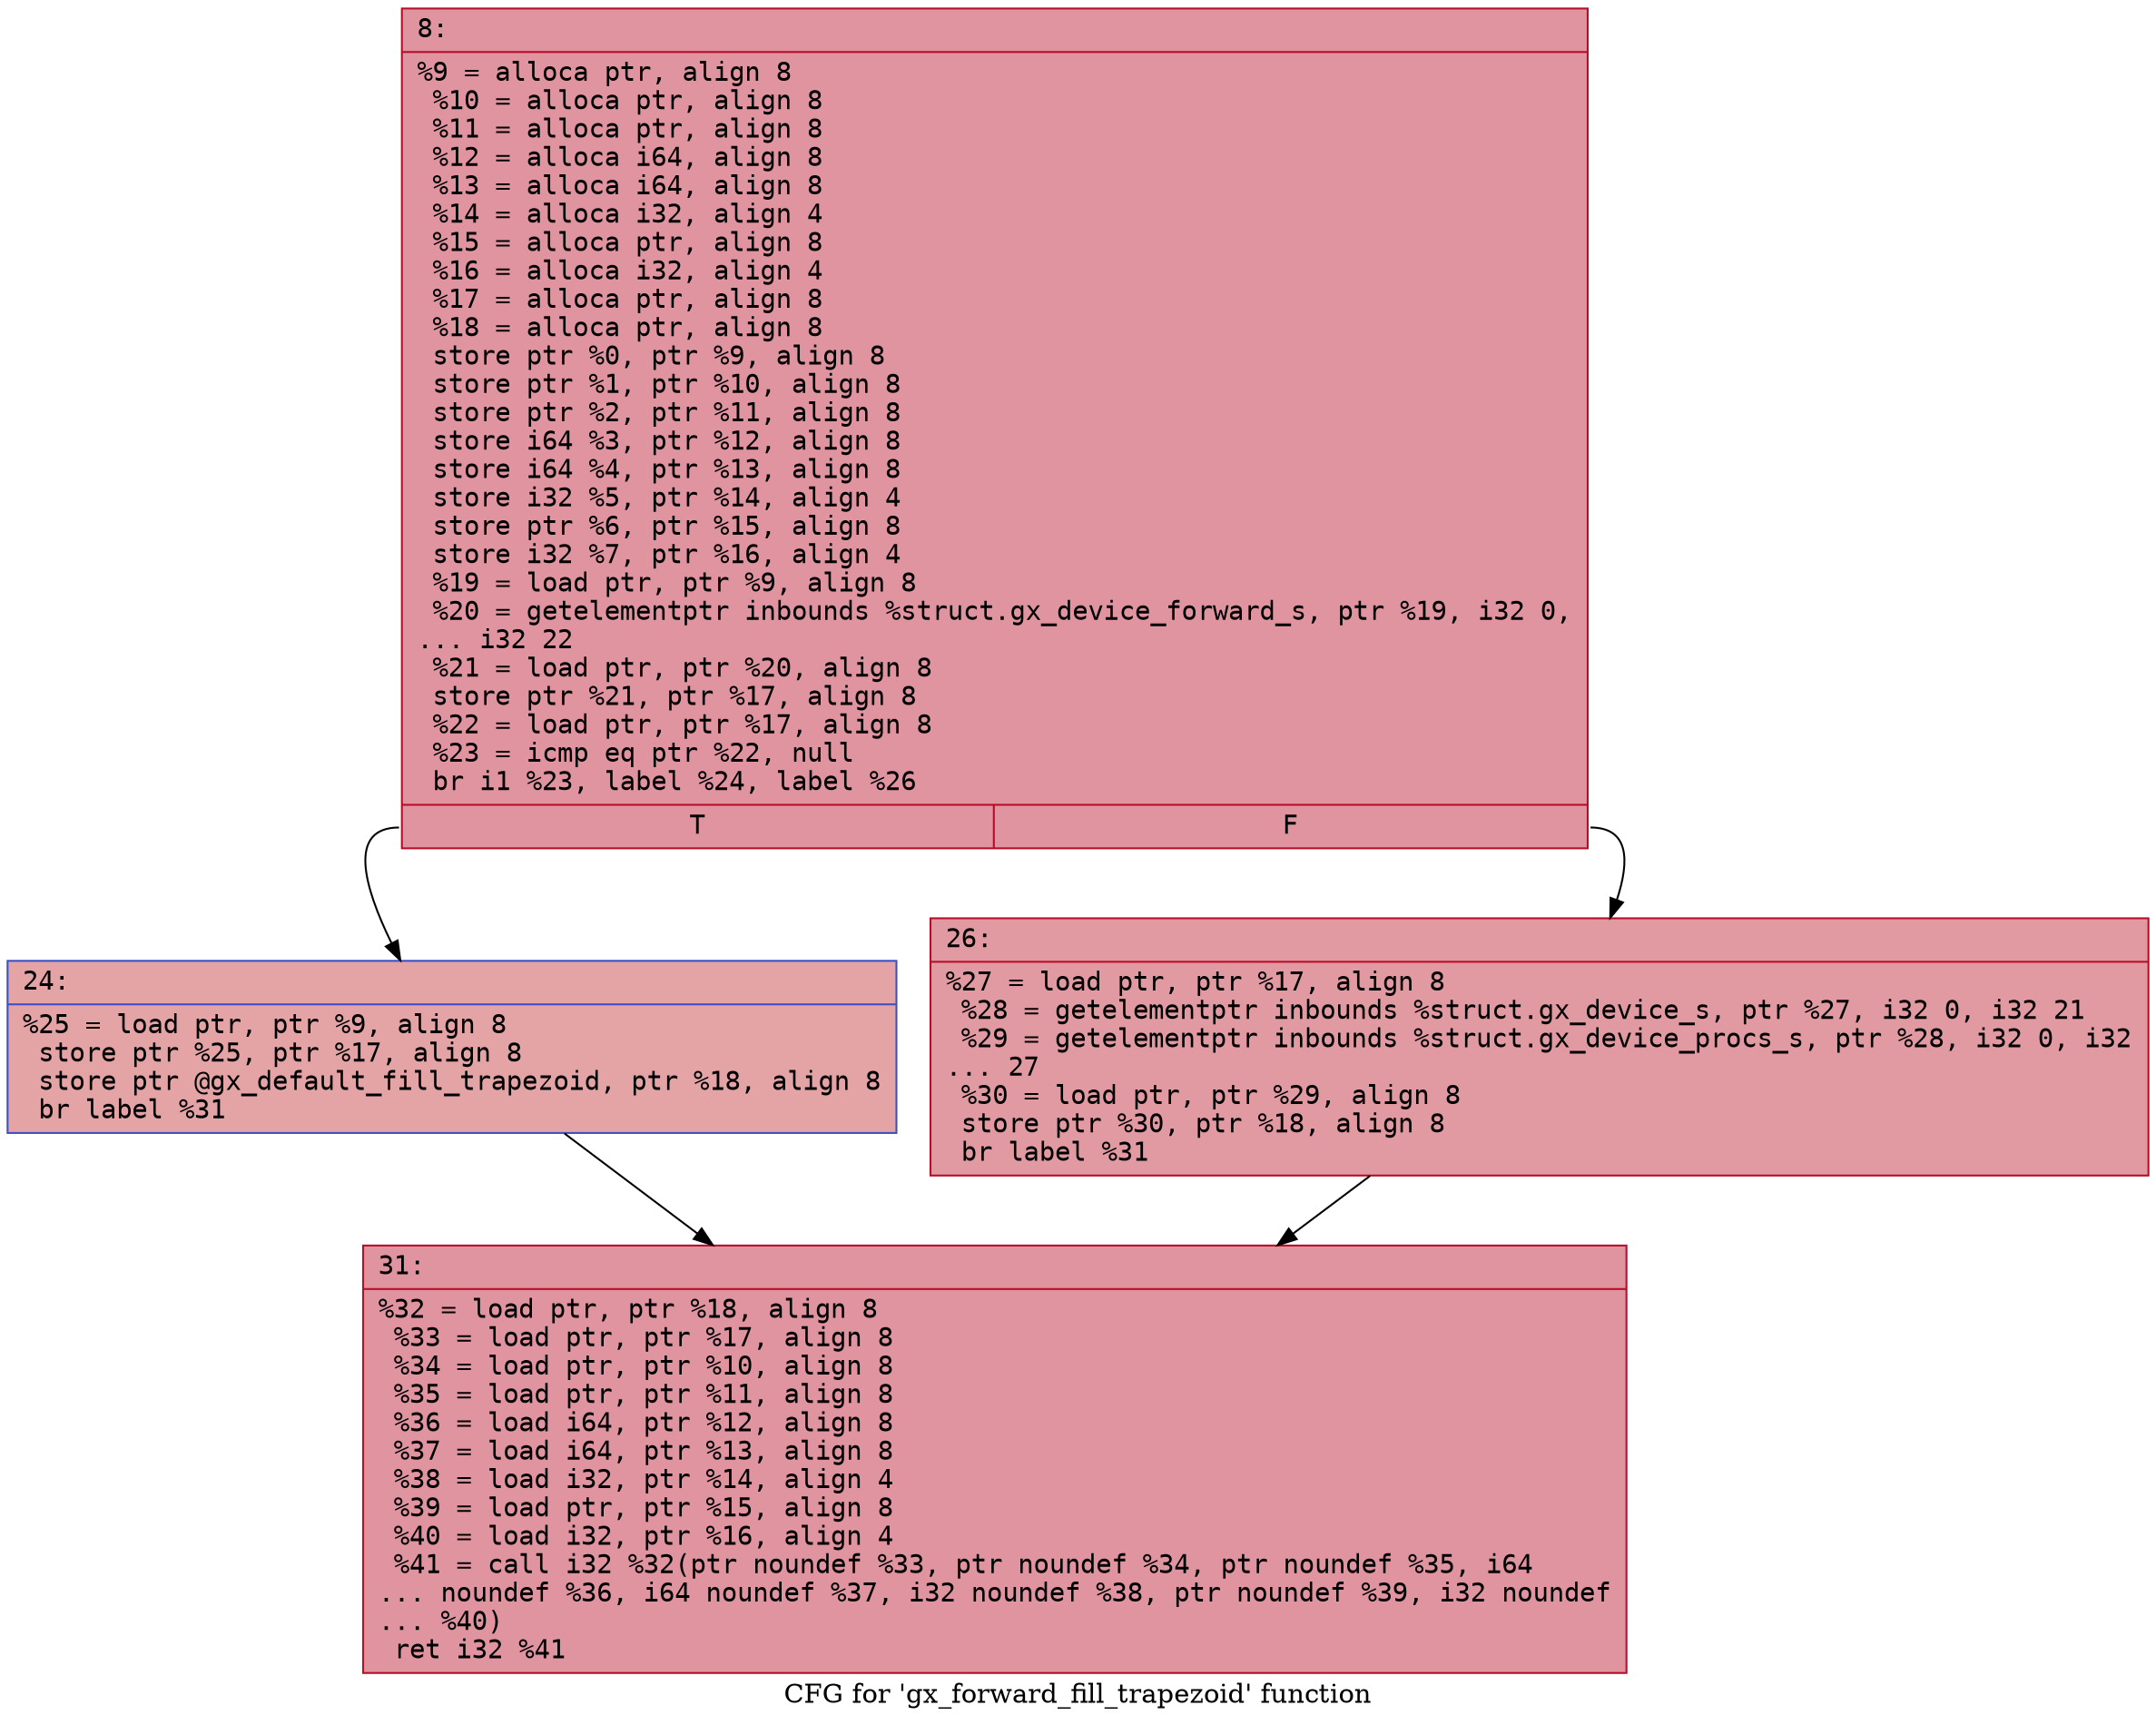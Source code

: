 digraph "CFG for 'gx_forward_fill_trapezoid' function" {
	label="CFG for 'gx_forward_fill_trapezoid' function";

	Node0x600003d9d130 [shape=record,color="#b70d28ff", style=filled, fillcolor="#b70d2870" fontname="Courier",label="{8:\l|  %9 = alloca ptr, align 8\l  %10 = alloca ptr, align 8\l  %11 = alloca ptr, align 8\l  %12 = alloca i64, align 8\l  %13 = alloca i64, align 8\l  %14 = alloca i32, align 4\l  %15 = alloca ptr, align 8\l  %16 = alloca i32, align 4\l  %17 = alloca ptr, align 8\l  %18 = alloca ptr, align 8\l  store ptr %0, ptr %9, align 8\l  store ptr %1, ptr %10, align 8\l  store ptr %2, ptr %11, align 8\l  store i64 %3, ptr %12, align 8\l  store i64 %4, ptr %13, align 8\l  store i32 %5, ptr %14, align 4\l  store ptr %6, ptr %15, align 8\l  store i32 %7, ptr %16, align 4\l  %19 = load ptr, ptr %9, align 8\l  %20 = getelementptr inbounds %struct.gx_device_forward_s, ptr %19, i32 0,\l... i32 22\l  %21 = load ptr, ptr %20, align 8\l  store ptr %21, ptr %17, align 8\l  %22 = load ptr, ptr %17, align 8\l  %23 = icmp eq ptr %22, null\l  br i1 %23, label %24, label %26\l|{<s0>T|<s1>F}}"];
	Node0x600003d9d130:s0 -> Node0x600003d9d180[tooltip="8 -> 24\nProbability 37.50%" ];
	Node0x600003d9d130:s1 -> Node0x600003d9d1d0[tooltip="8 -> 26\nProbability 62.50%" ];
	Node0x600003d9d180 [shape=record,color="#3d50c3ff", style=filled, fillcolor="#c32e3170" fontname="Courier",label="{24:\l|  %25 = load ptr, ptr %9, align 8\l  store ptr %25, ptr %17, align 8\l  store ptr @gx_default_fill_trapezoid, ptr %18, align 8\l  br label %31\l}"];
	Node0x600003d9d180 -> Node0x600003d9d220[tooltip="24 -> 31\nProbability 100.00%" ];
	Node0x600003d9d1d0 [shape=record,color="#b70d28ff", style=filled, fillcolor="#bb1b2c70" fontname="Courier",label="{26:\l|  %27 = load ptr, ptr %17, align 8\l  %28 = getelementptr inbounds %struct.gx_device_s, ptr %27, i32 0, i32 21\l  %29 = getelementptr inbounds %struct.gx_device_procs_s, ptr %28, i32 0, i32\l... 27\l  %30 = load ptr, ptr %29, align 8\l  store ptr %30, ptr %18, align 8\l  br label %31\l}"];
	Node0x600003d9d1d0 -> Node0x600003d9d220[tooltip="26 -> 31\nProbability 100.00%" ];
	Node0x600003d9d220 [shape=record,color="#b70d28ff", style=filled, fillcolor="#b70d2870" fontname="Courier",label="{31:\l|  %32 = load ptr, ptr %18, align 8\l  %33 = load ptr, ptr %17, align 8\l  %34 = load ptr, ptr %10, align 8\l  %35 = load ptr, ptr %11, align 8\l  %36 = load i64, ptr %12, align 8\l  %37 = load i64, ptr %13, align 8\l  %38 = load i32, ptr %14, align 4\l  %39 = load ptr, ptr %15, align 8\l  %40 = load i32, ptr %16, align 4\l  %41 = call i32 %32(ptr noundef %33, ptr noundef %34, ptr noundef %35, i64\l... noundef %36, i64 noundef %37, i32 noundef %38, ptr noundef %39, i32 noundef\l... %40)\l  ret i32 %41\l}"];
}
